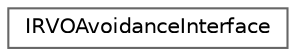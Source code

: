 digraph "Graphical Class Hierarchy"
{
 // INTERACTIVE_SVG=YES
 // LATEX_PDF_SIZE
  bgcolor="transparent";
  edge [fontname=Helvetica,fontsize=10,labelfontname=Helvetica,labelfontsize=10];
  node [fontname=Helvetica,fontsize=10,shape=box,height=0.2,width=0.4];
  rankdir="LR";
  Node0 [id="Node000000",label="IRVOAvoidanceInterface",height=0.2,width=0.4,color="grey40", fillcolor="white", style="filled",URL="$df/d3f/classIRVOAvoidanceInterface.html",tooltip=" "];
}
